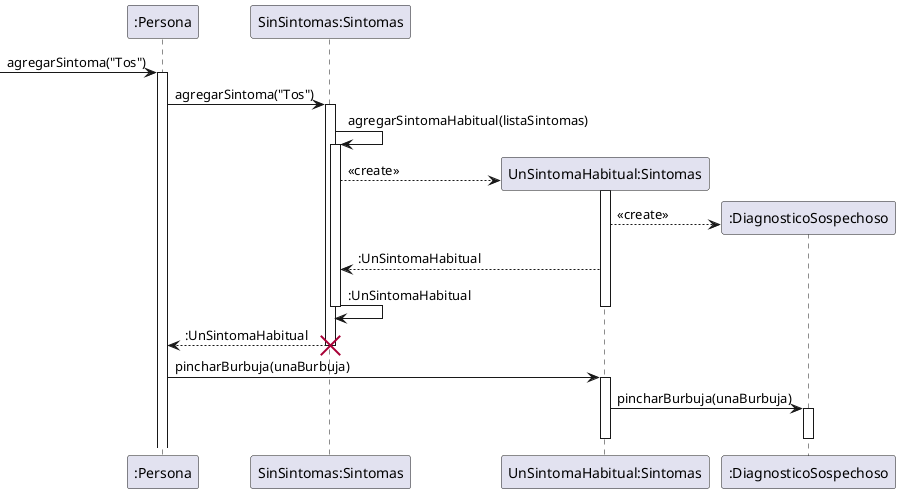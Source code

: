 @startuml DiagramaAgregarUnSintomaHabitualASintomas

participant ":Persona" as Persona
participant "SinSintomas:Sintomas" as SinSintomas
participant "UnSintomaHabitual:Sintomas" as UnSintoma
participant ":DiagnosticoSospechoso" as Diagnostico

->Persona: agregarSintoma("Tos")
activate Persona
Persona -> SinSintomas: agregarSintoma("Tos")
activate SinSintomas
SinSintomas -> SinSintomas: agregarSintomaHabitual(listaSintomas)
activate SinSintomas
create UnSintoma
SinSintomas --> UnSintoma: <<create>>
activate UnSintoma
create Diagnostico
UnSintoma --> Diagnostico: <<create>>
UnSintoma --> SinSintomas: :UnSintomaHabitual
SinSintomas -> SinSintomas: :UnSintomaHabitual
deactivate SinSintomas
deactivate UnSintoma
SinSintomas --> Persona: :UnSintomaHabitual
destroy SinSintomas
deactivate SinSintomas
Persona -> UnSintoma: pincharBurbuja(unaBurbuja)
activate UnSintoma
UnSintoma -> Diagnostico: pincharBurbuja(unaBurbuja)
activate Diagnostico
deactivate Diagnostico
deactivate UnSintoma



@enduml